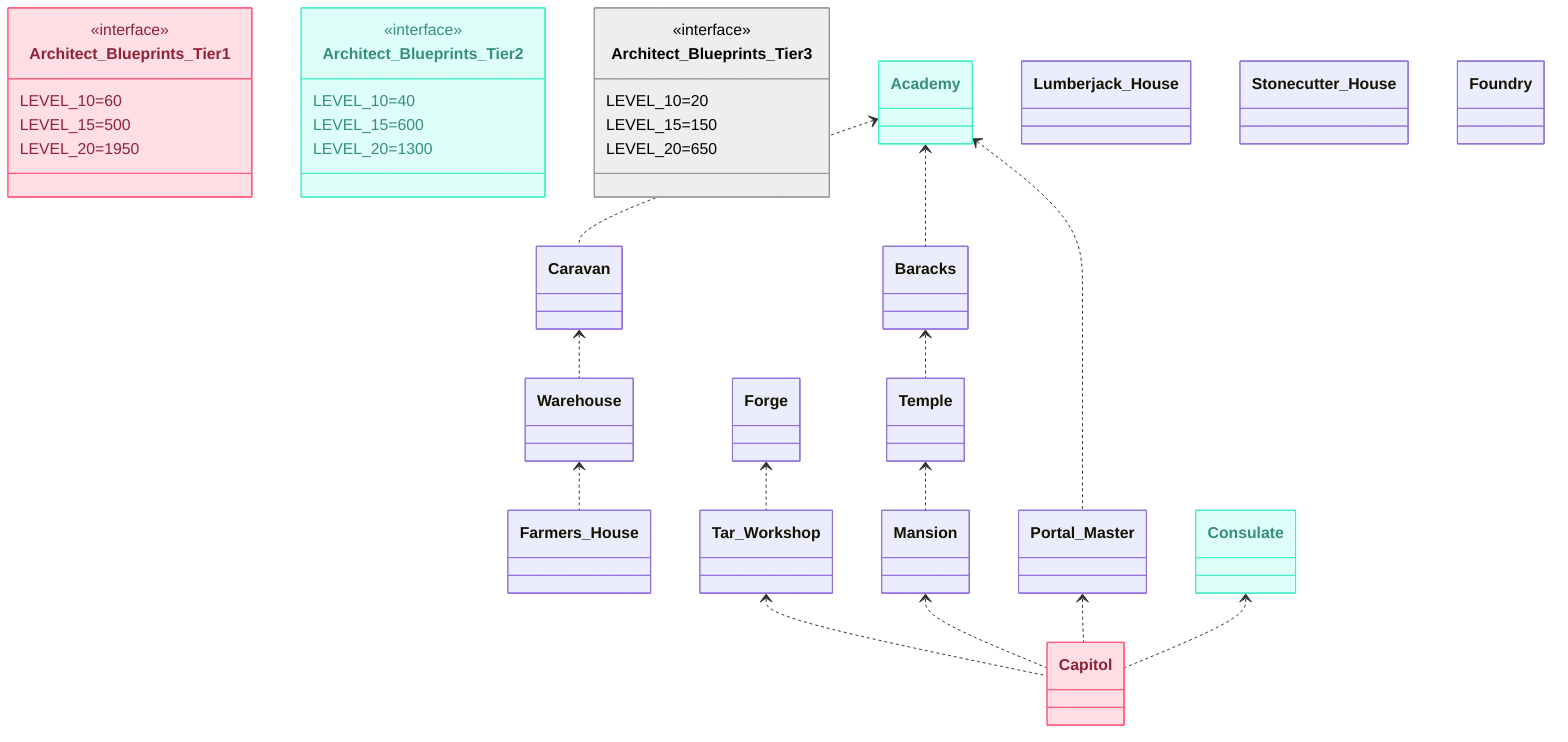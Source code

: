classDiagram
    class Architect_Blueprints_Tier1 {
	    LEVEL_10=60
	    LEVEL_15=500
	    LEVEL_20=1950
    }

    class Architect_Blueprints_Tier2 {
	    LEVEL_10=40
	    LEVEL_15=600
	    LEVEL_20=1300
    }

    class Architect_Blueprints_Tier3 {
	    LEVEL_10=20
	    LEVEL_15=150
	    LEVEL_20=650
    }

    class Academy {
    }

    class Baracks {
    }

    class Caravan {
    }

    class Warehouse {
    }

    class Farmers_House {
    }

    class Temple {
    }

    class Mansion {
    }

    class Tar_Workshop {
    }

    class Portal_Master {
    }

    class Consulate {
    }

    class Forge {
    }

    class Lumberjack_House {
    }

    class Stonecutter_House {
    }

    class Foundry {
    }

    class Capitol {
    }

	<<interface>> Architect_Blueprints_Tier1
	<<interface>> Architect_Blueprints_Tier2
	<<interface>> Architect_Blueprints_Tier3

    Academy <.. Baracks
    Academy <.. Caravan
    Academy <..  Portal_Master
    Warehouse <.. Farmers_House
    Baracks <.. Temple
    Temple <.. Mansion
    Caravan <.. Warehouse
    Tar_Workshop <.. Capitol
    Mansion <.. Capitol
    Forge <.. Tar_Workshop
    Portal_Master <.. Capitol
    Consulate <.. Capitol

	class Architect_Blueprints_Tier1:::Tier1
	class Architect_Blueprints_Tier2:::Tier2
	class Architect_Blueprints_Tier3:::Tier3
	class Academy:::Tier2
	class Consulate:::Tier2
	class Capitol:::Tier1

	classDef Tier1 :, stroke-width:1px, stroke-dasharray:none, stroke:#FF5978, fill:#FFDFE5, color:#8E2236
	classDef Tier2 :, stroke-width:1px, stroke-dasharray:none, stroke:#46EDC8, fill:#DEFFF8, color:#378E7A
	classDef Tier3 :,stroke-width:1px, stroke-dasharray:none, stroke:#999999, fill:#EEEEEE, color:#000000